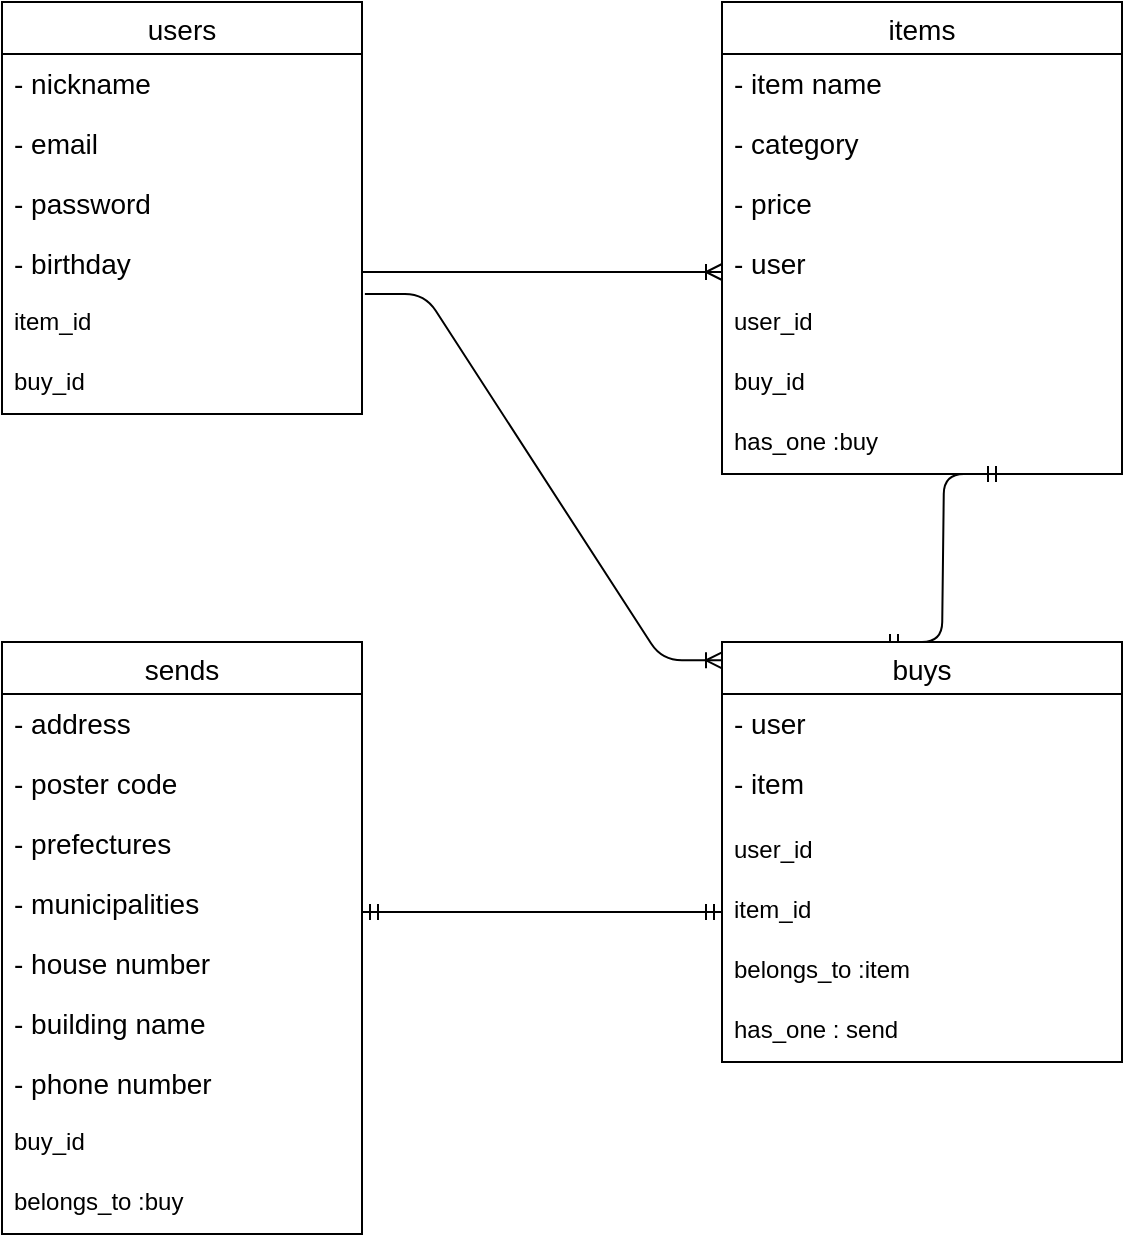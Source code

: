 <mxfile>
    <diagram id="2TmT1M-iLaykAmAJc4xz" name="ページ1">
        <mxGraphModel dx="455" dy="338" grid="1" gridSize="10" guides="1" tooltips="1" connect="1" arrows="1" fold="1" page="1" pageScale="1" pageWidth="827" pageHeight="1169" math="0" shadow="0">
            <root>
                <mxCell id="0"/>
                <mxCell id="1" parent="0"/>
                <mxCell id="46" value="" style="edgeStyle=entityRelationEdgeStyle;fontSize=12;html=1;endArrow=ERoneToMany;exitX=1;exitY=0.5;exitDx=0;exitDy=0;entryX=0;entryY=0.5;entryDx=0;entryDy=0;strokeWidth=1;targetPerimeterSpacing=0;" parent="1" edge="1">
                    <mxGeometry width="100" height="100" relative="1" as="geometry">
                        <mxPoint x="180" y="135" as="sourcePoint"/>
                        <mxPoint x="360" y="135" as="targetPoint"/>
                    </mxGeometry>
                </mxCell>
                <mxCell id="84" value="" style="edgeStyle=entityRelationEdgeStyle;fontSize=12;html=1;endArrow=ERmandOne;startArrow=ERmandOne;targetPerimeterSpacing=0;strokeWidth=1;entryX=0;entryY=0.5;entryDx=0;entryDy=0;exitX=1;exitY=0.5;exitDx=0;exitDy=0;" parent="1" edge="1">
                    <mxGeometry width="100" height="100" relative="1" as="geometry">
                        <mxPoint x="180" y="455" as="sourcePoint"/>
                        <mxPoint x="360" y="455" as="targetPoint"/>
                    </mxGeometry>
                </mxCell>
                <mxCell id="100" value="" style="edgeStyle=entityRelationEdgeStyle;fontSize=12;html=1;endArrow=ERoneToMany;targetPerimeterSpacing=0;strokeWidth=1;exitX=1;exitY=1;exitDx=0;exitDy=0;entryX=-0.008;entryY=0.122;entryDx=0;entryDy=0;entryPerimeter=0;" parent="1" edge="1">
                    <mxGeometry width="100" height="100" relative="1" as="geometry">
                        <mxPoint x="181.44" y="146" as="sourcePoint"/>
                        <mxPoint x="360.0" y="329.18" as="targetPoint"/>
                    </mxGeometry>
                </mxCell>
                <mxCell id="104" value="" style="edgeStyle=entityRelationEdgeStyle;fontSize=12;html=1;endArrow=ERmandOne;startArrow=ERmandOne;targetPerimeterSpacing=0;strokeColor=default;strokeWidth=1;exitX=0.5;exitY=0;exitDx=0;exitDy=0;" parent="1" edge="1">
                    <mxGeometry width="100" height="100" relative="1" as="geometry">
                        <mxPoint x="440" y="320" as="sourcePoint"/>
                        <mxPoint x="501" y="236" as="targetPoint"/>
                    </mxGeometry>
                </mxCell>
                <mxCell id="127" value="users" style="swimlane;fontStyle=0;childLayout=stackLayout;horizontal=1;startSize=26;horizontalStack=0;resizeParent=1;resizeParentMax=0;resizeLast=0;collapsible=1;marginBottom=0;align=center;fontSize=14;" parent="1" vertex="1">
                    <mxGeometry width="180" height="206" as="geometry"/>
                </mxCell>
                <mxCell id="128" value="- nickname&#10;" style="text;strokeColor=none;fillColor=none;spacingLeft=4;spacingRight=4;overflow=hidden;rotatable=0;points=[[0,0.5],[1,0.5]];portConstraint=eastwest;fontSize=14;" parent="127" vertex="1">
                    <mxGeometry y="26" width="180" height="30" as="geometry"/>
                </mxCell>
                <mxCell id="129" value="- email" style="text;strokeColor=none;fillColor=none;spacingLeft=4;spacingRight=4;overflow=hidden;rotatable=0;points=[[0,0.5],[1,0.5]];portConstraint=eastwest;fontSize=14;" parent="127" vertex="1">
                    <mxGeometry y="56" width="180" height="30" as="geometry"/>
                </mxCell>
                <mxCell id="130" value="- password" style="text;strokeColor=none;fillColor=none;spacingLeft=4;spacingRight=4;overflow=hidden;rotatable=0;points=[[0,0.5],[1,0.5]];portConstraint=eastwest;fontSize=14;" parent="127" vertex="1">
                    <mxGeometry y="86" width="180" height="30" as="geometry"/>
                </mxCell>
                <mxCell id="135" value="- birthday" style="text;strokeColor=none;fillColor=none;spacingLeft=4;spacingRight=4;overflow=hidden;rotatable=0;points=[[0,0.5],[1,0.5]];portConstraint=eastwest;fontSize=14;" parent="127" vertex="1">
                    <mxGeometry y="116" width="180" height="30" as="geometry"/>
                </mxCell>
                <mxCell id="167" value="item_id" style="text;strokeColor=none;fillColor=none;spacingLeft=4;spacingRight=4;overflow=hidden;rotatable=0;points=[[0,0.5],[1,0.5]];portConstraint=eastwest;fontSize=12;" parent="127" vertex="1">
                    <mxGeometry y="146" width="180" height="30" as="geometry"/>
                </mxCell>
                <mxCell id="166" value="buy_id" style="text;strokeColor=none;fillColor=none;spacingLeft=4;spacingRight=4;overflow=hidden;rotatable=0;points=[[0,0.5],[1,0.5]];portConstraint=eastwest;fontSize=12;" parent="127" vertex="1">
                    <mxGeometry y="176" width="180" height="30" as="geometry"/>
                </mxCell>
                <mxCell id="139" value="items" style="swimlane;fontStyle=0;childLayout=stackLayout;horizontal=1;startSize=26;horizontalStack=0;resizeParent=1;resizeParentMax=0;resizeLast=0;collapsible=1;marginBottom=0;align=center;fontSize=14;" parent="1" vertex="1">
                    <mxGeometry x="360" width="200" height="236" as="geometry"/>
                </mxCell>
                <mxCell id="140" value="- item name" style="text;strokeColor=none;fillColor=none;spacingLeft=4;spacingRight=4;overflow=hidden;rotatable=0;points=[[0,0.5],[1,0.5]];portConstraint=eastwest;fontSize=14;" parent="139" vertex="1">
                    <mxGeometry y="26" width="200" height="30" as="geometry"/>
                </mxCell>
                <mxCell id="141" value="- category" style="text;strokeColor=none;fillColor=none;spacingLeft=4;spacingRight=4;overflow=hidden;rotatable=0;points=[[0,0.5],[1,0.5]];portConstraint=eastwest;fontSize=14;" parent="139" vertex="1">
                    <mxGeometry y="56" width="200" height="30" as="geometry"/>
                </mxCell>
                <mxCell id="142" value="- price" style="text;strokeColor=none;fillColor=none;spacingLeft=4;spacingRight=4;overflow=hidden;rotatable=0;points=[[0,0.5],[1,0.5]];portConstraint=eastwest;fontSize=14;" parent="139" vertex="1">
                    <mxGeometry y="86" width="200" height="30" as="geometry"/>
                </mxCell>
                <mxCell id="144" value="- user" style="text;strokeColor=none;fillColor=none;spacingLeft=4;spacingRight=4;overflow=hidden;rotatable=0;points=[[0,0.5],[1,0.5]];portConstraint=eastwest;fontSize=14;" parent="139" vertex="1">
                    <mxGeometry y="116" width="200" height="30" as="geometry"/>
                </mxCell>
                <mxCell id="169" value="user_id" style="text;strokeColor=none;fillColor=none;spacingLeft=4;spacingRight=4;overflow=hidden;rotatable=0;points=[[0,0.5],[1,0.5]];portConstraint=eastwest;fontSize=12;fontStyle=0" parent="139" vertex="1">
                    <mxGeometry y="146" width="200" height="30" as="geometry"/>
                </mxCell>
                <mxCell id="170" value="buy_id" style="text;strokeColor=none;fillColor=none;spacingLeft=4;spacingRight=4;overflow=hidden;rotatable=0;points=[[0,0.5],[1,0.5]];portConstraint=eastwest;fontSize=12;" parent="139" vertex="1">
                    <mxGeometry y="176" width="200" height="30" as="geometry"/>
                </mxCell>
                <mxCell id="171" value="has_one :buy" style="text;strokeColor=none;fillColor=none;spacingLeft=4;spacingRight=4;overflow=hidden;rotatable=0;points=[[0,0.5],[1,0.5]];portConstraint=eastwest;fontSize=12;" parent="139" vertex="1">
                    <mxGeometry y="206" width="200" height="30" as="geometry"/>
                </mxCell>
                <mxCell id="145" value="buys" style="swimlane;fontStyle=0;childLayout=stackLayout;horizontal=1;startSize=26;horizontalStack=0;resizeParent=1;resizeParentMax=0;resizeLast=0;collapsible=1;marginBottom=0;align=center;fontSize=14;" parent="1" vertex="1">
                    <mxGeometry x="360" y="320" width="200" height="210" as="geometry"/>
                </mxCell>
                <mxCell id="146" value="- user" style="text;strokeColor=none;fillColor=none;spacingLeft=4;spacingRight=4;overflow=hidden;rotatable=0;points=[[0,0.5],[1,0.5]];portConstraint=eastwest;fontSize=14;" parent="145" vertex="1">
                    <mxGeometry y="26" width="200" height="30" as="geometry"/>
                </mxCell>
                <mxCell id="147" value="- item" style="text;strokeColor=none;fillColor=none;spacingLeft=4;spacingRight=4;overflow=hidden;rotatable=0;points=[[0,0.5],[1,0.5]];portConstraint=eastwest;fontSize=14;" parent="145" vertex="1">
                    <mxGeometry y="56" width="200" height="34" as="geometry"/>
                </mxCell>
                <mxCell id="157" value="user_id" style="text;strokeColor=none;fillColor=none;spacingLeft=4;spacingRight=4;overflow=hidden;rotatable=0;points=[[0,0.5],[1,0.5]];portConstraint=eastwest;fontSize=12;" parent="145" vertex="1">
                    <mxGeometry y="90" width="200" height="30" as="geometry"/>
                </mxCell>
                <mxCell id="173" value="item_id" style="text;strokeColor=none;fillColor=none;spacingLeft=4;spacingRight=4;overflow=hidden;rotatable=0;points=[[0,0.5],[1,0.5]];portConstraint=eastwest;fontSize=12;" parent="145" vertex="1">
                    <mxGeometry y="120" width="200" height="30" as="geometry"/>
                </mxCell>
                <mxCell id="174" value="belongs_to :item" style="text;strokeColor=none;fillColor=none;spacingLeft=4;spacingRight=4;overflow=hidden;rotatable=0;points=[[0,0.5],[1,0.5]];portConstraint=eastwest;fontSize=12;" parent="145" vertex="1">
                    <mxGeometry y="150" width="200" height="30" as="geometry"/>
                </mxCell>
                <mxCell id="176" value="has_one : send" style="text;strokeColor=none;fillColor=none;spacingLeft=4;spacingRight=4;overflow=hidden;rotatable=0;points=[[0,0.5],[1,0.5]];portConstraint=eastwest;fontSize=12;" parent="145" vertex="1">
                    <mxGeometry y="180" width="200" height="30" as="geometry"/>
                </mxCell>
                <mxCell id="151" value="sends" style="swimlane;fontStyle=0;childLayout=stackLayout;horizontal=1;startSize=26;horizontalStack=0;resizeParent=1;resizeParentMax=0;resizeLast=0;collapsible=1;marginBottom=0;align=center;fontSize=14;" parent="1" vertex="1">
                    <mxGeometry y="320" width="180" height="296" as="geometry"/>
                </mxCell>
                <mxCell id="152" value="- address" style="text;strokeColor=none;fillColor=none;spacingLeft=4;spacingRight=4;overflow=hidden;rotatable=0;points=[[0,0.5],[1,0.5]];portConstraint=eastwest;fontSize=14;" parent="151" vertex="1">
                    <mxGeometry y="26" width="180" height="30" as="geometry"/>
                </mxCell>
                <mxCell id="153" value="- poster code" style="text;strokeColor=none;fillColor=none;spacingLeft=4;spacingRight=4;overflow=hidden;rotatable=0;points=[[0,0.5],[1,0.5]];portConstraint=eastwest;fontSize=14;" parent="151" vertex="1">
                    <mxGeometry y="56" width="180" height="30" as="geometry"/>
                </mxCell>
                <mxCell id="154" value="- prefectures" style="text;strokeColor=none;fillColor=none;spacingLeft=4;spacingRight=4;overflow=hidden;rotatable=0;points=[[0,0.5],[1,0.5]];portConstraint=eastwest;fontSize=14;" parent="151" vertex="1">
                    <mxGeometry y="86" width="180" height="30" as="geometry"/>
                </mxCell>
                <mxCell id="155" value="- municipalities" style="text;strokeColor=none;fillColor=none;spacingLeft=4;spacingRight=4;overflow=hidden;rotatable=0;points=[[0,0.5],[1,0.5]];portConstraint=eastwest;fontSize=14;" parent="151" vertex="1">
                    <mxGeometry y="116" width="180" height="30" as="geometry"/>
                </mxCell>
                <mxCell id="158" value="- house number" style="text;strokeColor=none;fillColor=none;spacingLeft=4;spacingRight=4;overflow=hidden;rotatable=0;points=[[0,0.5],[1,0.5]];portConstraint=eastwest;fontSize=14;" parent="151" vertex="1">
                    <mxGeometry y="146" width="180" height="30" as="geometry"/>
                </mxCell>
                <mxCell id="159" value="- building name" style="text;strokeColor=none;fillColor=none;spacingLeft=4;spacingRight=4;overflow=hidden;rotatable=0;points=[[0,0.5],[1,0.5]];portConstraint=eastwest;fontSize=14;" parent="151" vertex="1">
                    <mxGeometry y="176" width="180" height="30" as="geometry"/>
                </mxCell>
                <mxCell id="160" value="- phone number" style="text;strokeColor=none;fillColor=none;spacingLeft=4;spacingRight=4;overflow=hidden;rotatable=0;points=[[0,0.5],[1,0.5]];portConstraint=eastwest;fontSize=14;" parent="151" vertex="1">
                    <mxGeometry y="206" width="180" height="30" as="geometry"/>
                </mxCell>
                <mxCell id="178" value="buy_id" style="text;strokeColor=none;fillColor=none;spacingLeft=4;spacingRight=4;overflow=hidden;rotatable=0;points=[[0,0.5],[1,0.5]];portConstraint=eastwest;fontSize=12;" parent="151" vertex="1">
                    <mxGeometry y="236" width="180" height="30" as="geometry"/>
                </mxCell>
                <mxCell id="179" value="belongs_to :buy" style="text;strokeColor=none;fillColor=none;spacingLeft=4;spacingRight=4;overflow=hidden;rotatable=0;points=[[0,0.5],[1,0.5]];portConstraint=eastwest;fontSize=12;" parent="151" vertex="1">
                    <mxGeometry y="266" width="180" height="30" as="geometry"/>
                </mxCell>
            </root>
        </mxGraphModel>
    </diagram>
</mxfile>